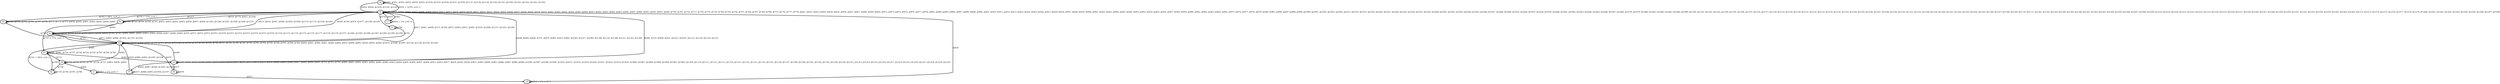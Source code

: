 digraph G {
        node [style=rounded, penwidth=3, fontsize=20, shape=oval];
        "0d" -> "0d" [label="@601, @931, @932, @933, @934, @935, @1034, @1035, @1036, @1037, @1038, @1137, @1138, @1139, @1140, @1141, @1240, @1241, @1242, @1243, @1244", color=black,arrowsize=1,style=bold,penwidth=3,fontsize=20];
"0d" -> "0f" [label="@602, @936, @1039, @1142, @1245", color=black,arrowsize=1,style=bold,penwidth=3,fontsize=20];
"0f" -> "0f" [label="@603, @604, @605, @606, @607, @608, @609, @610, @611, @612, @618, @619, @620, @621, @622, @623, @624, @625, @626, @627, @628, @629, @630, @631, @641, @642, @643, @644, @645, @646, @647, @662, @663, @664, @665, @666, @667, @668, @691, @692, @693, @699, @700, @701, @716, @717, @718, @719, @720, @749, @750, @756, @757, @758, @767, @768, @769, @775, @776, @777, @778, @821, @822, @823, @824, @834, @835, @836, @837, @847, @848, @849, @850, @872, @873, @874, @875, @876, @877, @878, @893, @894, @895, @896, @897, @898, @899, @900, @901, @910, @911, @912, @913, @923, @924, @925, @926, @927, @928, @929, @937, @938, @939, @940, @941, @942, @943, @944, @945, @946, @952, @953, @954, @955, @956, @957, @958, @959, @960, @961, @962, @963, @964, @965, @975, @976, @977, @978, @979, @980, @981, @996, @997, @998, @999, @1000, @1001, @1002, @1003, @1004, @1013, @1014, @1015, @1016, @1026, @1027, @1028, @1029, @1030, @1031, @1032, @1040, @1041, @1042, @1043, @1044, @1045, @1046, @1047, @1048, @1049, @1055, @1056, @1057, @1058, @1059, @1060, @1061, @1062, @1063, @1064, @1065, @1066, @1067, @1068, @1078, @1079, @1080, @1081, @1082, @1083, @1084, @1099, @1100, @1101, @1102, @1103, @1104, @1105, @1106, @1107, @1116, @1117, @1118, @1119, @1129, @1130, @1131, @1132, @1133, @1134, @1135, @1143, @1144, @1145, @1146, @1147, @1148, @1149, @1150, @1151, @1152, @1158, @1159, @1160, @1161, @1162, @1163, @1164, @1165, @1166, @1167, @1168, @1169, @1170, @1171, @1181, @1182, @1183, @1184, @1185, @1186, @1187, @1202, @1203, @1204, @1205, @1206, @1207, @1208, @1209, @1210, @1219, @1220, @1221, @1222, @1232, @1233, @1234, @1235, @1236, @1237, @1238, @1246, @1247, @1248, @1249, @1250, @1251, @1252, @1253, @1254, @1255, @1261, @1262, @1263, @1272, @1273, @1274, @1275, @1276, @1277, @1278, @1279, @1280, @1281, @1282, @1292, @1293, @1294, @1295, @1296, @1297, @1298", color=black,arrowsize=1,style=bold,penwidth=3,fontsize=20];
"0f" -> "0c" [label="@613, @632, @947, @966, @1050, @1069, @1153, @1172, @1256, @1283", color=black,arrowsize=1,style=bold,penwidth=3,fontsize=20];
"0c" -> "0c" [label="@614, @633, @634, @635, @636, @637, @638, @639, @764, @765, @860, @861, @862, @863, @864, @948, @967, @968, @969, @970, @971, @972, @973, @1051, @1070, @1071, @1072, @1073, @1074, @1075, @1076, @1154, @1173, @1174, @1175, @1176, @1177, @1178, @1179, @1257, @1284, @1285, @1286, @1287, @1288, @1289, @1290", color=black,arrowsize=1,style=bold,penwidth=3,fontsize=20];
"0c" -> "00" [label="@615, @865, @949, @1052, @1155, @1258", color=black,arrowsize=1,style=bold,penwidth=3,fontsize=20];
"00" -> "00" [label="@616, @659, @660, @697, @710, @711, @712, @713, @714, @742, @743, @744, @745, @746, @747, @762, @790, @791, @792, @793, @794, @795, @796, @797, @798, @799, @800, @801, @866, @867, @868, @869, @870, @890, @891, @950, @993, @994, @1053, @1096, @1097, @1156, @1199, @1200, @1259", color=black,arrowsize=1,style=bold,penwidth=3,fontsize=20];
"00" -> "0f" [label="@617, @661, @698, @715, @748, @871, @892, @951, @995, @1054, @1098, @1157, @1201, @1260", color=black,arrowsize=1,style=bold,penwidth=3,fontsize=20];
"0c" -> "0f" [label="@640, @766, @974, @1077, @1180, @1291", color=black,arrowsize=1,style=bold,penwidth=3,fontsize=20];
"0f" -> "0e" [label="@648, @669, @694, @751, @879, @902, @914, @982, @1005, @1017, @1085, @1108, @1120, @1188, @1211, @1223, @1299", color=black,arrowsize=1,style=bold,penwidth=3,fontsize=20];
"0e" -> "0e" [label="@649, @650, @651, @652, @653, @654, @655, @670, @671, @672, @673, @674, @675, @676, @684, @685, @686, @687, @688, @689, @695, @752, @753, @754, @880, @881, @882, @883, @884, @885, @886, @903, @904, @905, @906, @907, @908, @915, @916, @917, @918, @919, @920, @921, @983, @984, @985, @986, @987, @988, @989, @1006, @1007, @1008, @1009, @1010, @1011, @1018, @1019, @1020, @1021, @1022, @1023, @1024, @1086, @1087, @1088, @1089, @1090, @1091, @1092, @1109, @1110, @1111, @1112, @1113, @1114, @1121, @1122, @1123, @1124, @1125, @1126, @1127, @1189, @1190, @1191, @1192, @1193, @1194, @1195, @1212, @1213, @1214, @1215, @1216, @1217, @1224, @1225, @1226, @1227, @1228, @1229, @1230", color=black,arrowsize=1,style=bold,penwidth=3,fontsize=20];
"0e" -> "07" [label="@656, @887, @990, @1093, @1196", color=black,arrowsize=1,style=bold,penwidth=3,fontsize=20];
"07" -> "07" [label="@657, @888, @991, @1094, @1197", color=black,arrowsize=1,style=bold,penwidth=3,fontsize=20];
"07" -> "00" [label="@658, @889, @992, @1095, @1198", color=black,arrowsize=1,style=bold,penwidth=3,fontsize=20];
"0e" -> "06" [label="@677", color=black,arrowsize=1,style=bold,penwidth=3,fontsize=20];
"06" -> "06" [label="@678", color=black,arrowsize=1,style=bold,penwidth=3,fontsize=20];
"06" -> "00" [label="@679", color=black,arrowsize=1,style=bold,penwidth=3,fontsize=20];
"00" -> "01" [label="@680", color=black,arrowsize=1,style=bold,penwidth=3,fontsize=20];
"01" -> "01" [label="@681, @682, @726, @727, @728, @729, @730, @783, @784, @785", color=black,arrowsize=1,style=bold,penwidth=3,fontsize=20];
"01" -> "0e" [label="@683", color=black,arrowsize=1,style=bold,penwidth=3,fontsize=20];
"0e" -> "0f" [label="@690, @755, @909, @922, @1012, @1025, @1115, @1128, @1218, @1231", color=black,arrowsize=1,style=bold,penwidth=3,fontsize=20];
"0e" -> "00" [label="@696", color=black,arrowsize=1,style=bold,penwidth=3,fontsize=20];
"0f" -> "0b" [label="@702 + 68*n, n=0..2", color=black,arrowsize=1,style=bold,penwidth=3,fontsize=20];
"0b" -> "0b" [label="@703, @704, @705, @706, @707, @708, @771, @772, @773, @839, @840, @841, @842, @843, @844, @845", color=black,arrowsize=1,style=bold,penwidth=3,fontsize=20];
"0b" -> "00" [label="@709", color=black,arrowsize=1,style=bold,penwidth=3,fontsize=20];
"0f" -> "0a" [label="@721, @779, @851, @1264", color=black,arrowsize=1,style=bold,penwidth=3,fontsize=20];
"0a" -> "0a" [label="@722, @723, @724, @780, @781, @852, @853, @854, @855, @856, @857, @858, @1265, @1266, @1267, @1268, @1269, @1270", color=black,arrowsize=1,style=bold,penwidth=3,fontsize=20];
"0a" -> "01" [label="@725 + 57*n, n=0..1", color=black,arrowsize=1,style=bold,penwidth=3,fontsize=20];
"01" -> "08" [label="@731", color=black,arrowsize=1,style=bold,penwidth=3,fontsize=20];
"08" -> "08" [label="@732, @733, @734, @735, @736, @737, @803, @804, @805", color=black,arrowsize=1,style=bold,penwidth=3,fontsize=20];
"08" -> "02" [label="@738", color=black,arrowsize=1,style=bold,penwidth=3,fontsize=20];
"02" -> "02" [label="@739, @740, @787, @788", color=black,arrowsize=1,style=bold,penwidth=3,fontsize=20];
"02" -> "00" [label="@741 + 48*n, n=0..1", color=black,arrowsize=1,style=bold,penwidth=3,fontsize=20];
"0f" -> "1a" [label="@759", color=black,arrowsize=1,style=bold,penwidth=3,fontsize=20];
"1a" -> "1a" [label="@760", color=black,arrowsize=1,style=bold,penwidth=3,fontsize=20];
"1a" -> "00" [label="@761", color=black,arrowsize=1,style=bold,penwidth=3,fontsize=20];
"00" -> "0c" [label="@763", color=black,arrowsize=1,style=bold,penwidth=3,fontsize=20];
"0b" -> "0f" [label="@774 + 72*n, n=0..1", color=black,arrowsize=1,style=bold,penwidth=3,fontsize=20];
"01" -> "02" [label="@786", color=black,arrowsize=1,style=bold,penwidth=3,fontsize=20];
"00" -> "08" [label="@802", color=black,arrowsize=1,style=bold,penwidth=3,fontsize=20];
"08" -> "1c" [label="@806", color=black,arrowsize=1,style=bold,penwidth=3,fontsize=20];
"1c" -> "1c" [label="@807 + 1*n, n=0..5", color=black,arrowsize=1,style=bold,penwidth=3,fontsize=20];
"1c" -> "18" [label="@813", color=black,arrowsize=1,style=bold,penwidth=3,fontsize=20];
"18" -> "18" [label="@814 + 1*n, n=0..5", color=black,arrowsize=1,style=bold,penwidth=3,fontsize=20];
"18" -> "0f" [label="@820", color=black,arrowsize=1,style=bold,penwidth=3,fontsize=20];
"0f" -> "17" [label="@825", color=black,arrowsize=1,style=bold,penwidth=3,fontsize=20];
"17" -> "17" [label="@826 + 1*n, n=0..6", color=black,arrowsize=1,style=bold,penwidth=3,fontsize=20];
"17" -> "0f" [label="@833", color=black,arrowsize=1,style=bold,penwidth=3,fontsize=20];
"0a" -> "0c" [label="@859", color=black,arrowsize=1,style=bold,penwidth=3,fontsize=20];
"0f" -> "0d" [label="@930 + 103*n, n=0..3", color=black,arrowsize=1,style=bold,penwidth=3,fontsize=20];
"0a" -> "0f" [label="@1271", color=black,arrowsize=1,style=bold,penwidth=3,fontsize=20];
}
